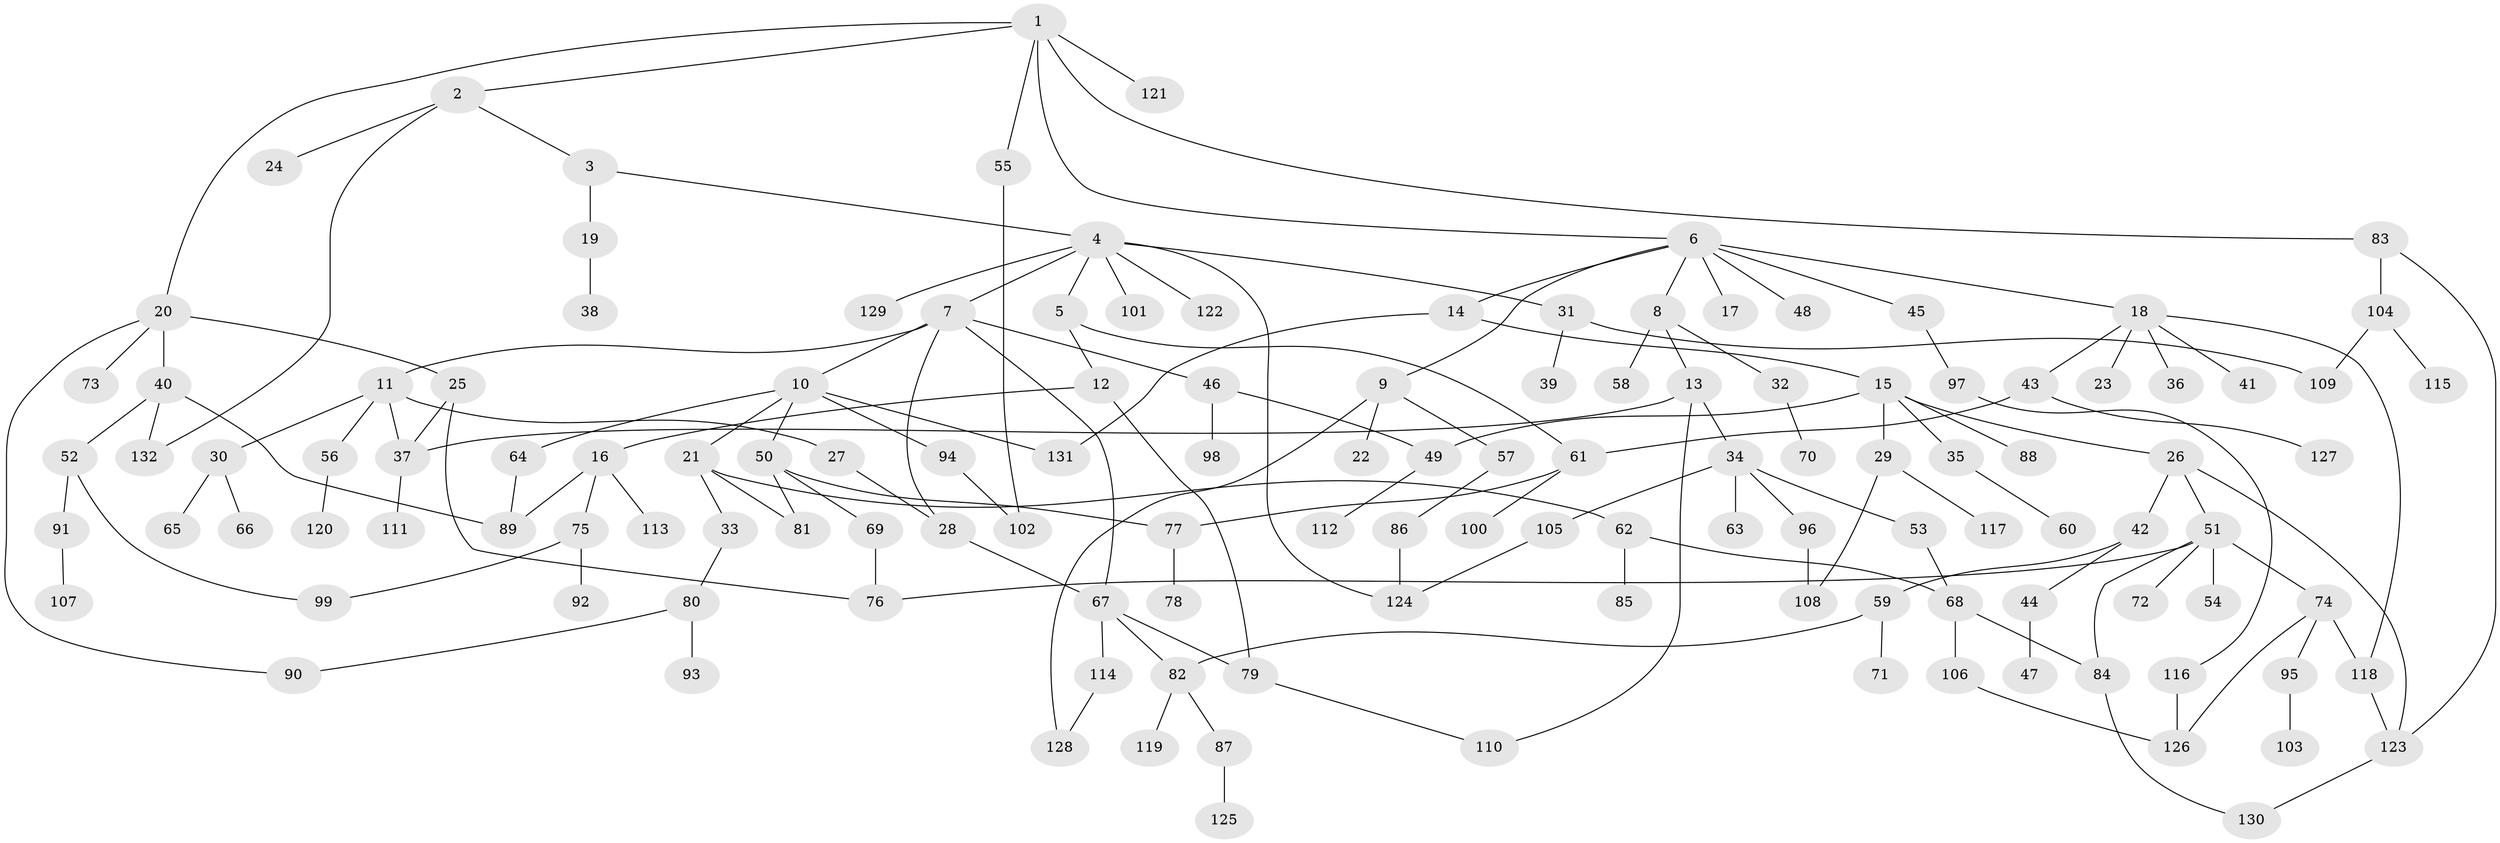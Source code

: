 // Generated by graph-tools (version 1.1) at 2025/42/03/09/25 04:42:56]
// undirected, 132 vertices, 164 edges
graph export_dot {
graph [start="1"]
  node [color=gray90,style=filled];
  1;
  2;
  3;
  4;
  5;
  6;
  7;
  8;
  9;
  10;
  11;
  12;
  13;
  14;
  15;
  16;
  17;
  18;
  19;
  20;
  21;
  22;
  23;
  24;
  25;
  26;
  27;
  28;
  29;
  30;
  31;
  32;
  33;
  34;
  35;
  36;
  37;
  38;
  39;
  40;
  41;
  42;
  43;
  44;
  45;
  46;
  47;
  48;
  49;
  50;
  51;
  52;
  53;
  54;
  55;
  56;
  57;
  58;
  59;
  60;
  61;
  62;
  63;
  64;
  65;
  66;
  67;
  68;
  69;
  70;
  71;
  72;
  73;
  74;
  75;
  76;
  77;
  78;
  79;
  80;
  81;
  82;
  83;
  84;
  85;
  86;
  87;
  88;
  89;
  90;
  91;
  92;
  93;
  94;
  95;
  96;
  97;
  98;
  99;
  100;
  101;
  102;
  103;
  104;
  105;
  106;
  107;
  108;
  109;
  110;
  111;
  112;
  113;
  114;
  115;
  116;
  117;
  118;
  119;
  120;
  121;
  122;
  123;
  124;
  125;
  126;
  127;
  128;
  129;
  130;
  131;
  132;
  1 -- 2;
  1 -- 6;
  1 -- 20;
  1 -- 55;
  1 -- 83;
  1 -- 121;
  2 -- 3;
  2 -- 24;
  2 -- 132;
  3 -- 4;
  3 -- 19;
  4 -- 5;
  4 -- 7;
  4 -- 31;
  4 -- 101;
  4 -- 122;
  4 -- 124;
  4 -- 129;
  5 -- 12;
  5 -- 61;
  6 -- 8;
  6 -- 9;
  6 -- 14;
  6 -- 17;
  6 -- 18;
  6 -- 45;
  6 -- 48;
  7 -- 10;
  7 -- 11;
  7 -- 46;
  7 -- 67;
  7 -- 28;
  8 -- 13;
  8 -- 32;
  8 -- 58;
  9 -- 22;
  9 -- 57;
  9 -- 128;
  10 -- 21;
  10 -- 50;
  10 -- 64;
  10 -- 94;
  10 -- 131;
  11 -- 27;
  11 -- 30;
  11 -- 37;
  11 -- 56;
  12 -- 16;
  12 -- 79;
  13 -- 34;
  13 -- 110;
  13 -- 37;
  14 -- 15;
  14 -- 131;
  15 -- 26;
  15 -- 29;
  15 -- 35;
  15 -- 49;
  15 -- 88;
  16 -- 75;
  16 -- 113;
  16 -- 89;
  18 -- 23;
  18 -- 36;
  18 -- 41;
  18 -- 43;
  18 -- 118;
  19 -- 38;
  20 -- 25;
  20 -- 40;
  20 -- 73;
  20 -- 90;
  21 -- 33;
  21 -- 62;
  21 -- 81;
  25 -- 37;
  25 -- 76;
  26 -- 42;
  26 -- 51;
  26 -- 123;
  27 -- 28;
  28 -- 67;
  29 -- 108;
  29 -- 117;
  30 -- 65;
  30 -- 66;
  31 -- 39;
  31 -- 109;
  32 -- 70;
  33 -- 80;
  34 -- 53;
  34 -- 63;
  34 -- 96;
  34 -- 105;
  35 -- 60;
  37 -- 111;
  40 -- 52;
  40 -- 89;
  40 -- 132;
  42 -- 44;
  42 -- 59;
  43 -- 61;
  43 -- 127;
  44 -- 47;
  45 -- 97;
  46 -- 98;
  46 -- 49;
  49 -- 112;
  50 -- 69;
  50 -- 81;
  50 -- 77;
  51 -- 54;
  51 -- 72;
  51 -- 74;
  51 -- 76;
  51 -- 84;
  52 -- 91;
  52 -- 99;
  53 -- 68;
  55 -- 102;
  56 -- 120;
  57 -- 86;
  59 -- 71;
  59 -- 82;
  61 -- 77;
  61 -- 100;
  62 -- 68;
  62 -- 85;
  64 -- 89;
  67 -- 79;
  67 -- 114;
  67 -- 82;
  68 -- 106;
  68 -- 84;
  69 -- 76;
  74 -- 95;
  74 -- 118;
  74 -- 126;
  75 -- 92;
  75 -- 99;
  77 -- 78;
  79 -- 110;
  80 -- 90;
  80 -- 93;
  82 -- 87;
  82 -- 119;
  83 -- 104;
  83 -- 123;
  84 -- 130;
  86 -- 124;
  87 -- 125;
  91 -- 107;
  94 -- 102;
  95 -- 103;
  96 -- 108;
  97 -- 116;
  104 -- 115;
  104 -- 109;
  105 -- 124;
  106 -- 126;
  114 -- 128;
  116 -- 126;
  118 -- 123;
  123 -- 130;
}
